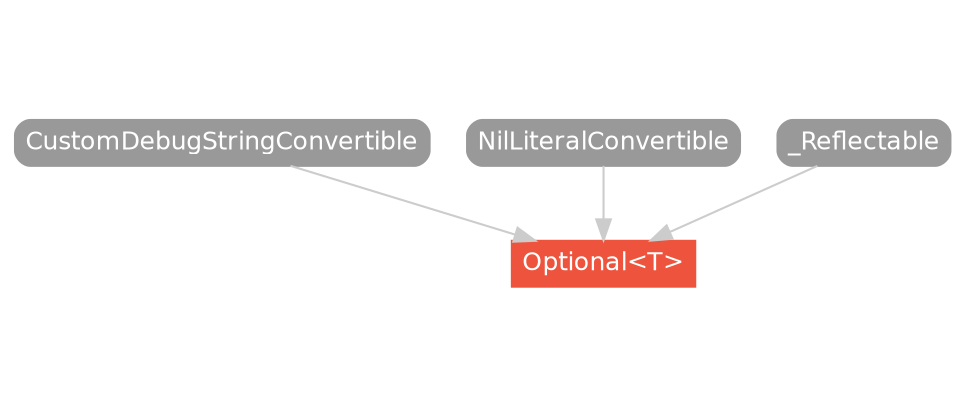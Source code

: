 strict digraph "Optional<T> - Type Hierarchy - SwiftDoc.org" {
    pad="0.1,0.8"
    node [shape=box, style="filled,rounded", color="#999999", fillcolor="#999999", fontcolor=white, fontname=Helvetica, fontnames="Helvetica,sansserif", fontsize=12, margin="0.07,0.05", height="0.3"]
    edge [color="#cccccc"]
    "CustomDebugStringConvertible" [URL="/protocol/CustomDebugStringConvertible/"]
    "NilLiteralConvertible" [URL="/protocol/NilLiteralConvertible/"]
    "Optional<T>" [URL="/type/Optional/", style="filled", fillcolor="#ee543d", color="#ee543d"]
    "_Reflectable" [URL="/protocol/_Reflectable/"]    "_Reflectable" -> "Optional<T>"
    "NilLiteralConvertible" -> "Optional<T>"
    "CustomDebugStringConvertible" -> "Optional<T>"
    subgraph Types {
        rank = max; "Optional<T>";
    }
}